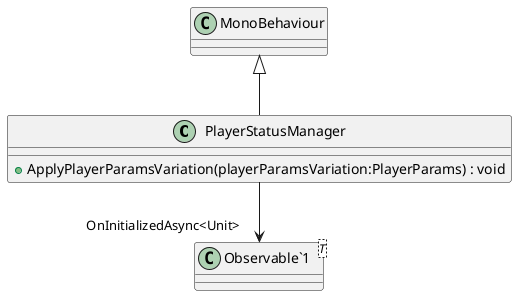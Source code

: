 @startuml
class PlayerStatusManager {
    + ApplyPlayerParamsVariation(playerParamsVariation:PlayerParams) : void
}
class "Observable`1"<T> {
}
MonoBehaviour <|-- PlayerStatusManager
PlayerStatusManager --> "OnInitializedAsync<Unit>" "Observable`1"
@enduml
